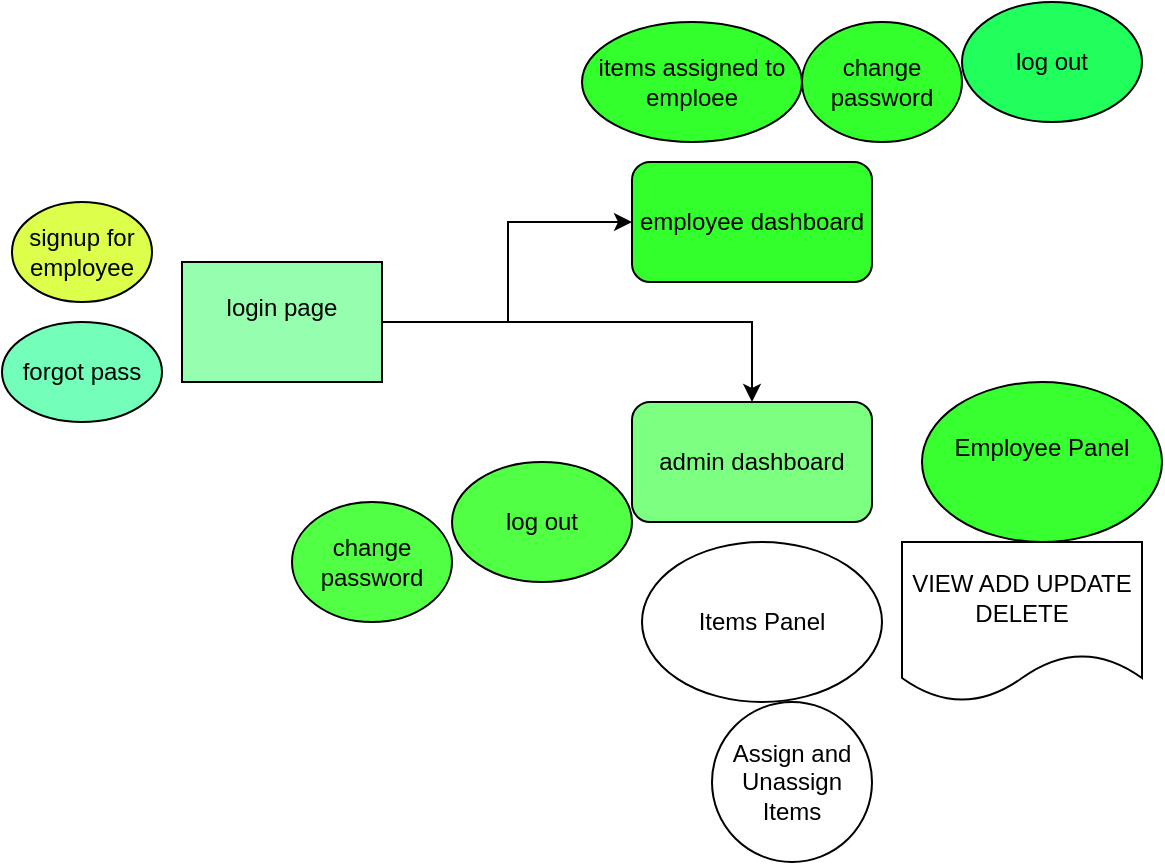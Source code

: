 <mxfile version="24.4.13" type="device">
  <diagram name="Page-1" id="hZVrFMgVspMoowWHBydF">
    <mxGraphModel dx="1207" dy="533" grid="1" gridSize="10" guides="1" tooltips="1" connect="1" arrows="1" fold="1" page="1" pageScale="1" pageWidth="850" pageHeight="1100" math="0" shadow="0">
      <root>
        <mxCell id="0" />
        <mxCell id="1" parent="0" />
        <mxCell id="06dEU8kkynSzipZqZAPt-18" style="edgeStyle=orthogonalEdgeStyle;rounded=0;orthogonalLoop=1;jettySize=auto;html=1;entryX=0;entryY=0.5;entryDx=0;entryDy=0;exitX=1;exitY=0.5;exitDx=0;exitDy=0;" edge="1" parent="1" source="06dEU8kkynSzipZqZAPt-1" target="06dEU8kkynSzipZqZAPt-4">
          <mxGeometry relative="1" as="geometry">
            <Array as="points">
              <mxPoint x="363" y="190" />
              <mxPoint x="363" y="140" />
            </Array>
          </mxGeometry>
        </mxCell>
        <mxCell id="06dEU8kkynSzipZqZAPt-20" style="edgeStyle=orthogonalEdgeStyle;rounded=0;orthogonalLoop=1;jettySize=auto;html=1;" edge="1" parent="1" source="06dEU8kkynSzipZqZAPt-1" target="06dEU8kkynSzipZqZAPt-8">
          <mxGeometry relative="1" as="geometry" />
        </mxCell>
        <mxCell id="06dEU8kkynSzipZqZAPt-1" value="login page&lt;div&gt;&lt;br&gt;&lt;/div&gt;" style="rounded=0;whiteSpace=wrap;html=1;fillColor=#96FFAF;" vertex="1" parent="1">
          <mxGeometry x="200" y="160" width="100" height="60" as="geometry" />
        </mxCell>
        <mxCell id="06dEU8kkynSzipZqZAPt-2" value="signup for employee" style="ellipse;whiteSpace=wrap;html=1;fillColor=#DBFF4A;" vertex="1" parent="1">
          <mxGeometry x="115" y="130" width="70" height="50" as="geometry" />
        </mxCell>
        <mxCell id="06dEU8kkynSzipZqZAPt-3" value="forgot pass" style="ellipse;whiteSpace=wrap;html=1;fillColor=#73FFB9;" vertex="1" parent="1">
          <mxGeometry x="110" y="190" width="80" height="50" as="geometry" />
        </mxCell>
        <mxCell id="06dEU8kkynSzipZqZAPt-4" value="employee dashboard" style="rounded=1;whiteSpace=wrap;html=1;fillColor=#32FF2B;" vertex="1" parent="1">
          <mxGeometry x="425" y="110" width="120" height="60" as="geometry" />
        </mxCell>
        <mxCell id="06dEU8kkynSzipZqZAPt-5" value="items assigned to emploee" style="ellipse;whiteSpace=wrap;html=1;fillColor=#32FF2B;" vertex="1" parent="1">
          <mxGeometry x="400" y="40" width="110" height="60" as="geometry" />
        </mxCell>
        <mxCell id="06dEU8kkynSzipZqZAPt-6" value="change password" style="ellipse;whiteSpace=wrap;html=1;fillColor=#32FF2B;" vertex="1" parent="1">
          <mxGeometry x="510" y="40" width="80" height="60" as="geometry" />
        </mxCell>
        <mxCell id="06dEU8kkynSzipZqZAPt-7" value="log out" style="ellipse;whiteSpace=wrap;html=1;fillColor=#21FF5C;" vertex="1" parent="1">
          <mxGeometry x="590" y="30" width="90" height="60" as="geometry" />
        </mxCell>
        <mxCell id="06dEU8kkynSzipZqZAPt-8" value="admin dashboard" style="rounded=1;whiteSpace=wrap;html=1;fillColor=#7DFF81;" vertex="1" parent="1">
          <mxGeometry x="425" y="230" width="120" height="60" as="geometry" />
        </mxCell>
        <mxCell id="06dEU8kkynSzipZqZAPt-9" value="Employee Panel&lt;div&gt;&lt;br&gt;&lt;/div&gt;" style="ellipse;whiteSpace=wrap;html=1;fillColor=#37FF30;" vertex="1" parent="1">
          <mxGeometry x="570" y="220" width="120" height="80" as="geometry" />
        </mxCell>
        <mxCell id="06dEU8kkynSzipZqZAPt-10" value="Items Panel" style="ellipse;whiteSpace=wrap;html=1;" vertex="1" parent="1">
          <mxGeometry x="430" y="300" width="120" height="80" as="geometry" />
        </mxCell>
        <mxCell id="06dEU8kkynSzipZqZAPt-13" value="VIEW ADD UPDATE DELETE" style="shape=document;whiteSpace=wrap;html=1;boundedLbl=1;" vertex="1" parent="1">
          <mxGeometry x="560" y="300" width="120" height="80" as="geometry" />
        </mxCell>
        <mxCell id="06dEU8kkynSzipZqZAPt-15" value="Assign and Unassign Items" style="ellipse;whiteSpace=wrap;html=1;aspect=fixed;" vertex="1" parent="1">
          <mxGeometry x="465" y="380" width="80" height="80" as="geometry" />
        </mxCell>
        <mxCell id="06dEU8kkynSzipZqZAPt-16" value="log out" style="ellipse;whiteSpace=wrap;html=1;fillColor=#51FF45;" vertex="1" parent="1">
          <mxGeometry x="335" y="260" width="90" height="60" as="geometry" />
        </mxCell>
        <mxCell id="06dEU8kkynSzipZqZAPt-19" value="change password" style="ellipse;whiteSpace=wrap;html=1;fillColor=#51FF45;" vertex="1" parent="1">
          <mxGeometry x="255" y="280" width="80" height="60" as="geometry" />
        </mxCell>
      </root>
    </mxGraphModel>
  </diagram>
</mxfile>
